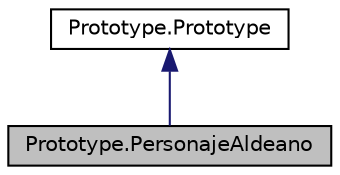 digraph "Prototype.PersonajeAldeano"
{
 // LATEX_PDF_SIZE
  edge [fontname="Helvetica",fontsize="10",labelfontname="Helvetica",labelfontsize="10"];
  node [fontname="Helvetica",fontsize="10",shape=record];
  Node1 [label="Prototype.PersonajeAldeano",height=0.2,width=0.4,color="black", fillcolor="grey75", style="filled", fontcolor="black",tooltip=" "];
  Node2 -> Node1 [dir="back",color="midnightblue",fontsize="10",style="solid",fontname="Helvetica"];
  Node2 [label="Prototype.Prototype",height=0.2,width=0.4,color="black", fillcolor="white", style="filled",URL="$class_prototype_1_1_prototype.html",tooltip=" "];
}
